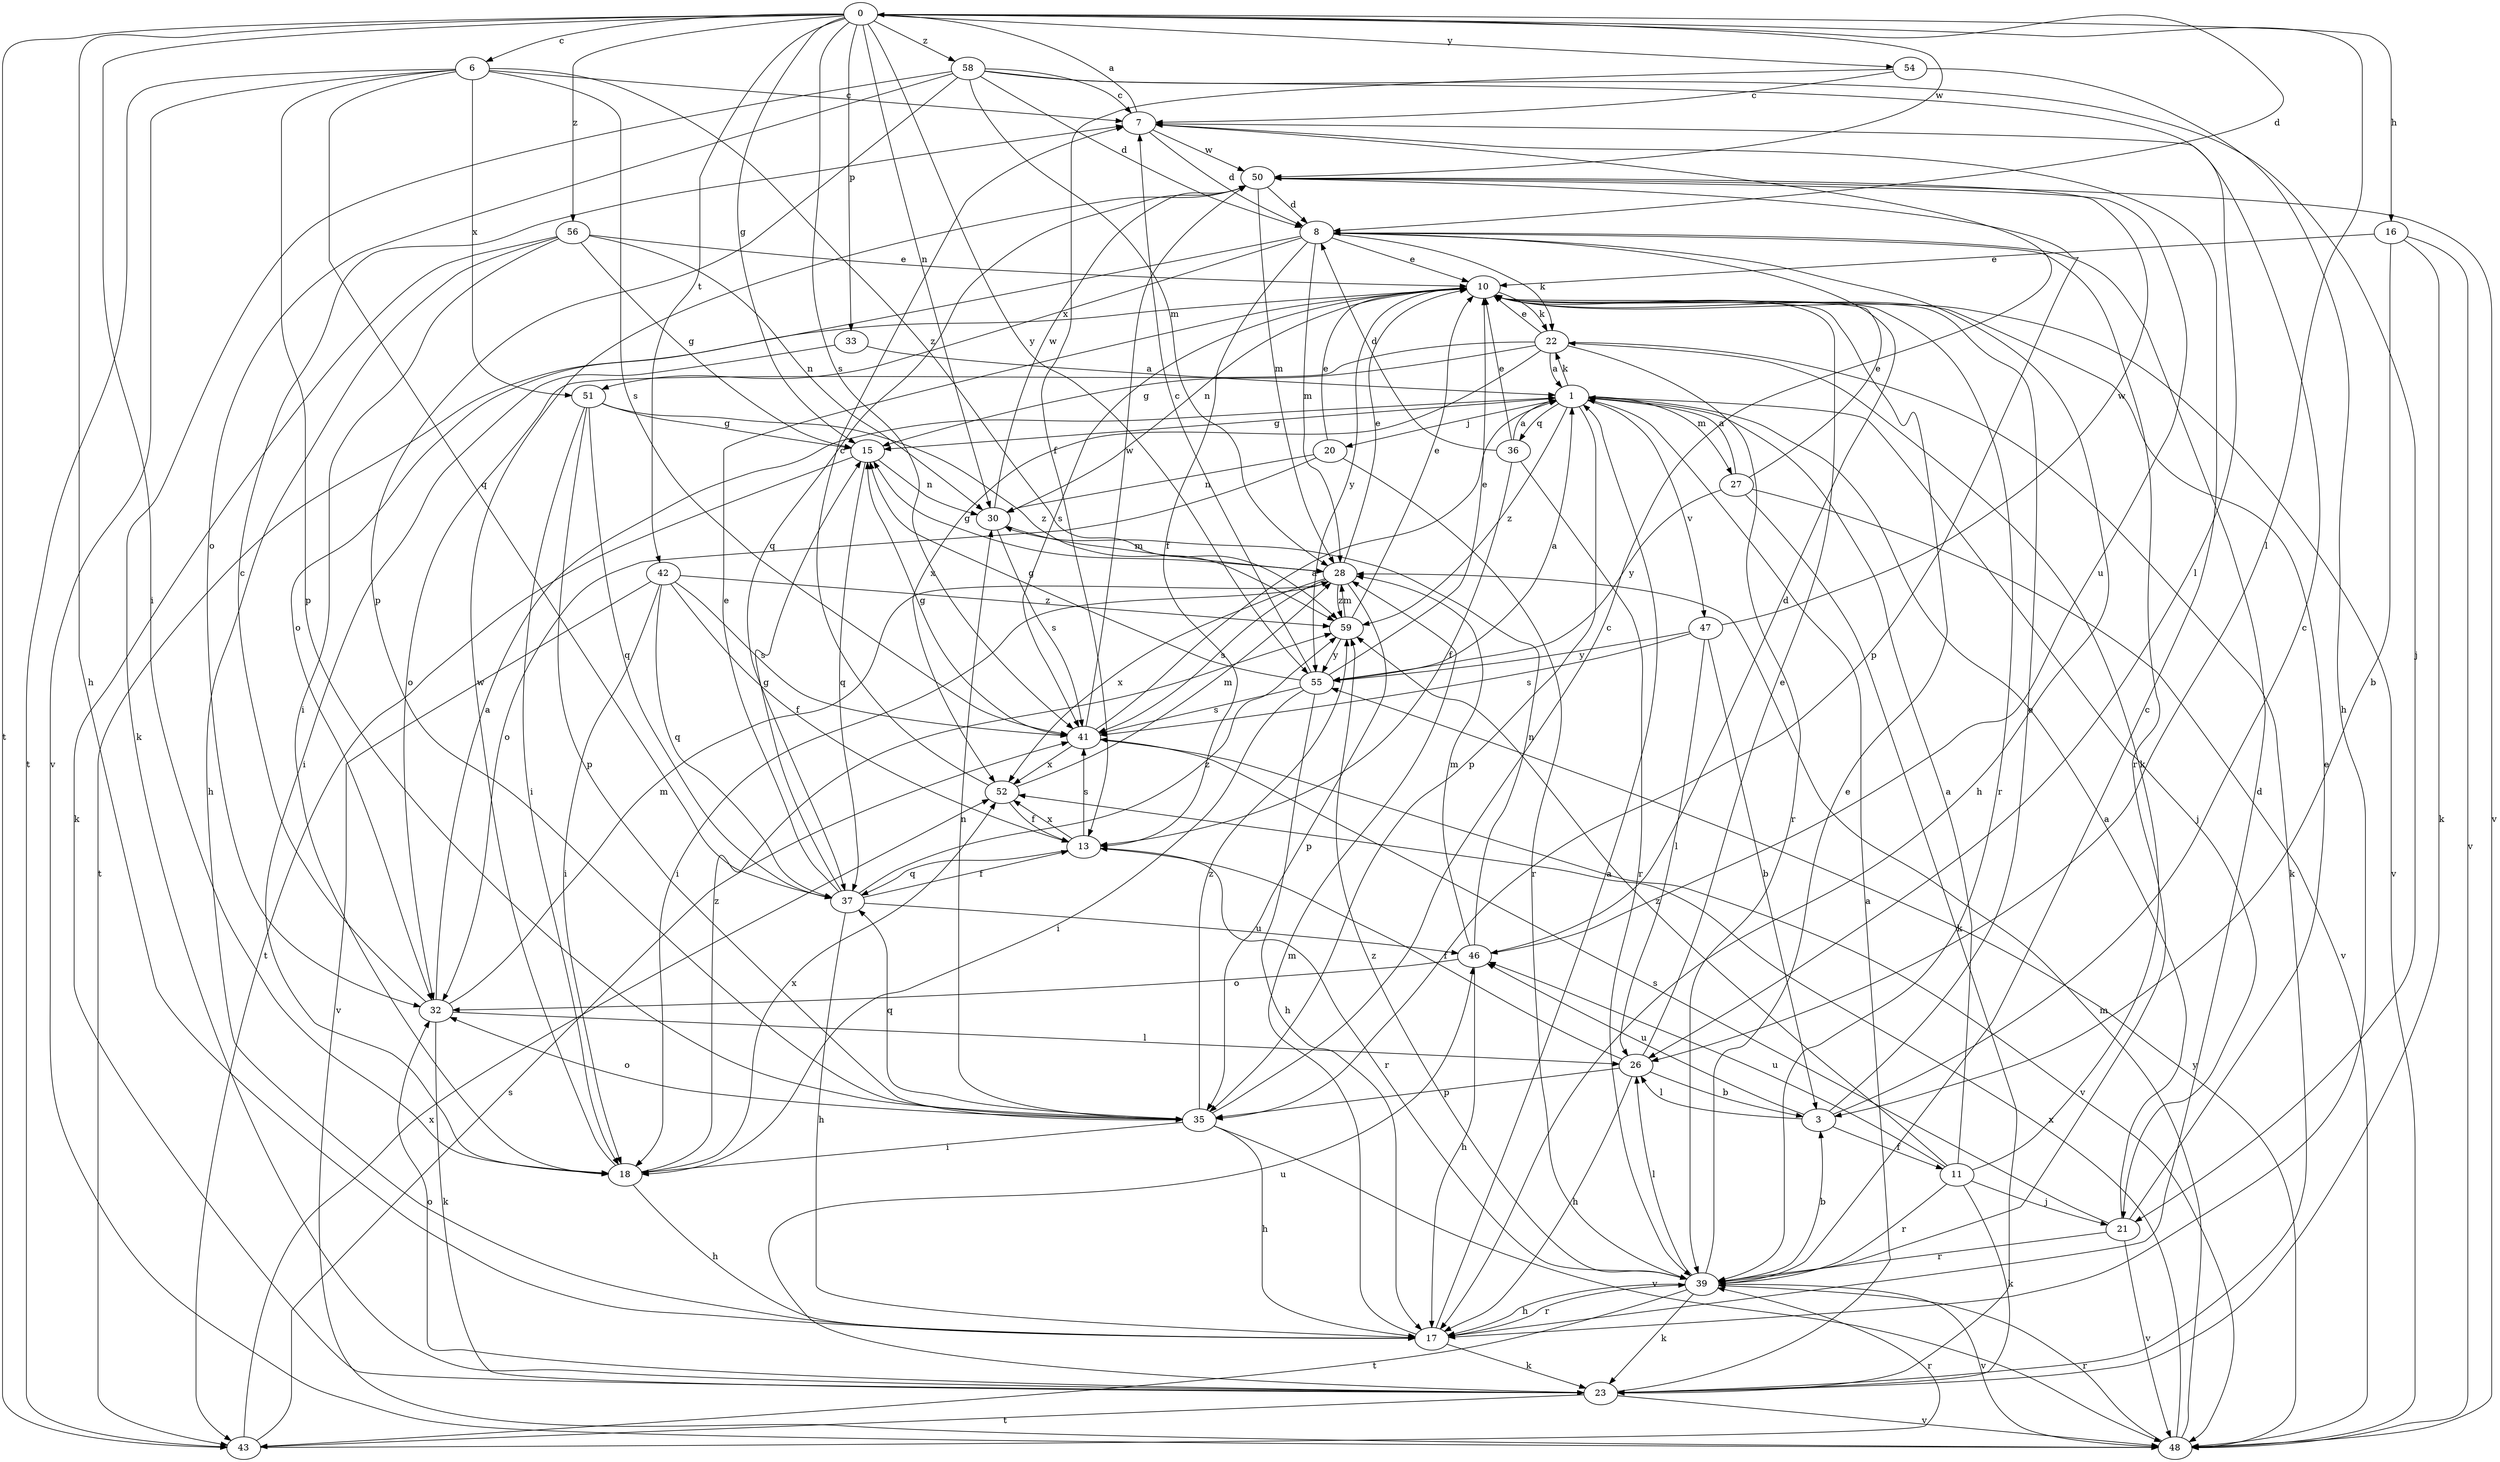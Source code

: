 strict digraph  {
0;
1;
3;
6;
7;
8;
10;
11;
13;
15;
16;
17;
18;
20;
21;
22;
23;
26;
27;
28;
30;
32;
33;
35;
36;
37;
39;
41;
42;
43;
46;
47;
48;
50;
51;
52;
54;
55;
56;
58;
59;
0 -> 6  [label=c];
0 -> 8  [label=d];
0 -> 15  [label=g];
0 -> 16  [label=h];
0 -> 17  [label=h];
0 -> 18  [label=i];
0 -> 26  [label=l];
0 -> 30  [label=n];
0 -> 33  [label=p];
0 -> 41  [label=s];
0 -> 42  [label=t];
0 -> 43  [label=t];
0 -> 50  [label=w];
0 -> 54  [label=y];
0 -> 55  [label=y];
0 -> 56  [label=z];
0 -> 58  [label=z];
1 -> 15  [label=g];
1 -> 20  [label=j];
1 -> 21  [label=j];
1 -> 22  [label=k];
1 -> 27  [label=m];
1 -> 35  [label=p];
1 -> 36  [label=q];
1 -> 47  [label=v];
1 -> 59  [label=z];
3 -> 7  [label=c];
3 -> 10  [label=e];
3 -> 11  [label=f];
3 -> 26  [label=l];
3 -> 46  [label=u];
6 -> 7  [label=c];
6 -> 35  [label=p];
6 -> 37  [label=q];
6 -> 41  [label=s];
6 -> 43  [label=t];
6 -> 48  [label=v];
6 -> 51  [label=x];
6 -> 59  [label=z];
7 -> 0  [label=a];
7 -> 8  [label=d];
7 -> 50  [label=w];
8 -> 10  [label=e];
8 -> 13  [label=f];
8 -> 17  [label=h];
8 -> 22  [label=k];
8 -> 28  [label=m];
8 -> 32  [label=o];
8 -> 39  [label=r];
8 -> 51  [label=x];
10 -> 22  [label=k];
10 -> 30  [label=n];
10 -> 39  [label=r];
10 -> 41  [label=s];
10 -> 43  [label=t];
10 -> 48  [label=v];
10 -> 55  [label=y];
11 -> 1  [label=a];
11 -> 21  [label=j];
11 -> 22  [label=k];
11 -> 23  [label=k];
11 -> 39  [label=r];
11 -> 46  [label=u];
11 -> 59  [label=z];
13 -> 37  [label=q];
13 -> 39  [label=r];
13 -> 41  [label=s];
13 -> 52  [label=x];
15 -> 30  [label=n];
15 -> 37  [label=q];
15 -> 43  [label=t];
16 -> 3  [label=b];
16 -> 10  [label=e];
16 -> 23  [label=k];
16 -> 48  [label=v];
17 -> 1  [label=a];
17 -> 8  [label=d];
17 -> 23  [label=k];
17 -> 28  [label=m];
17 -> 39  [label=r];
18 -> 17  [label=h];
18 -> 50  [label=w];
18 -> 52  [label=x];
18 -> 59  [label=z];
20 -> 10  [label=e];
20 -> 30  [label=n];
20 -> 32  [label=o];
20 -> 39  [label=r];
21 -> 1  [label=a];
21 -> 10  [label=e];
21 -> 39  [label=r];
21 -> 41  [label=s];
21 -> 48  [label=v];
22 -> 1  [label=a];
22 -> 10  [label=e];
22 -> 15  [label=g];
22 -> 23  [label=k];
22 -> 32  [label=o];
22 -> 39  [label=r];
22 -> 52  [label=x];
23 -> 1  [label=a];
23 -> 32  [label=o];
23 -> 43  [label=t];
23 -> 46  [label=u];
23 -> 48  [label=v];
26 -> 3  [label=b];
26 -> 10  [label=e];
26 -> 13  [label=f];
26 -> 17  [label=h];
26 -> 35  [label=p];
27 -> 1  [label=a];
27 -> 10  [label=e];
27 -> 23  [label=k];
27 -> 48  [label=v];
27 -> 55  [label=y];
28 -> 10  [label=e];
28 -> 15  [label=g];
28 -> 18  [label=i];
28 -> 35  [label=p];
28 -> 41  [label=s];
28 -> 52  [label=x];
28 -> 59  [label=z];
30 -> 28  [label=m];
30 -> 41  [label=s];
30 -> 50  [label=w];
32 -> 1  [label=a];
32 -> 7  [label=c];
32 -> 23  [label=k];
32 -> 26  [label=l];
32 -> 28  [label=m];
33 -> 1  [label=a];
33 -> 18  [label=i];
35 -> 7  [label=c];
35 -> 17  [label=h];
35 -> 18  [label=i];
35 -> 30  [label=n];
35 -> 32  [label=o];
35 -> 37  [label=q];
35 -> 48  [label=v];
35 -> 59  [label=z];
36 -> 1  [label=a];
36 -> 8  [label=d];
36 -> 10  [label=e];
36 -> 13  [label=f];
36 -> 39  [label=r];
37 -> 10  [label=e];
37 -> 13  [label=f];
37 -> 15  [label=g];
37 -> 17  [label=h];
37 -> 46  [label=u];
37 -> 59  [label=z];
39 -> 3  [label=b];
39 -> 7  [label=c];
39 -> 10  [label=e];
39 -> 17  [label=h];
39 -> 23  [label=k];
39 -> 26  [label=l];
39 -> 43  [label=t];
39 -> 48  [label=v];
39 -> 59  [label=z];
41 -> 1  [label=a];
41 -> 15  [label=g];
41 -> 48  [label=v];
41 -> 50  [label=w];
41 -> 52  [label=x];
42 -> 13  [label=f];
42 -> 18  [label=i];
42 -> 37  [label=q];
42 -> 41  [label=s];
42 -> 48  [label=v];
42 -> 59  [label=z];
43 -> 39  [label=r];
43 -> 41  [label=s];
43 -> 52  [label=x];
46 -> 8  [label=d];
46 -> 17  [label=h];
46 -> 28  [label=m];
46 -> 30  [label=n];
46 -> 32  [label=o];
47 -> 3  [label=b];
47 -> 26  [label=l];
47 -> 41  [label=s];
47 -> 50  [label=w];
47 -> 55  [label=y];
48 -> 28  [label=m];
48 -> 39  [label=r];
48 -> 52  [label=x];
48 -> 55  [label=y];
50 -> 8  [label=d];
50 -> 28  [label=m];
50 -> 35  [label=p];
50 -> 37  [label=q];
50 -> 46  [label=u];
50 -> 48  [label=v];
51 -> 15  [label=g];
51 -> 18  [label=i];
51 -> 35  [label=p];
51 -> 37  [label=q];
51 -> 59  [label=z];
52 -> 7  [label=c];
52 -> 13  [label=f];
52 -> 28  [label=m];
54 -> 7  [label=c];
54 -> 13  [label=f];
54 -> 17  [label=h];
55 -> 1  [label=a];
55 -> 7  [label=c];
55 -> 10  [label=e];
55 -> 15  [label=g];
55 -> 17  [label=h];
55 -> 18  [label=i];
55 -> 41  [label=s];
56 -> 10  [label=e];
56 -> 15  [label=g];
56 -> 17  [label=h];
56 -> 18  [label=i];
56 -> 23  [label=k];
56 -> 30  [label=n];
58 -> 7  [label=c];
58 -> 8  [label=d];
58 -> 21  [label=j];
58 -> 23  [label=k];
58 -> 26  [label=l];
58 -> 28  [label=m];
58 -> 32  [label=o];
58 -> 35  [label=p];
59 -> 10  [label=e];
59 -> 28  [label=m];
59 -> 55  [label=y];
}
